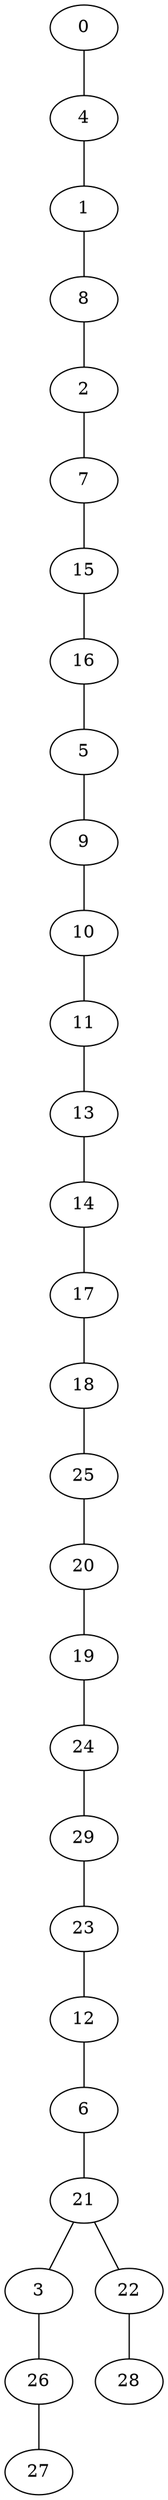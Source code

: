graph G {
  0;
  4;
  1;
  8;
  2;
  7;
  15;
  16;
  5;
  9;
  10;
  11;
  13;
  14;
  17;
  18;
  25;
  20;
  19;
  24;
  29;
  23;
  12;
  6;
  21;
  3;
  26;
  27;
  22;
  28;
   0 -- 4;
   4 -- 1;
   1 -- 8;
   8 -- 2;
   2 -- 7;
   7 -- 15;
   15 -- 16;
   16 -- 5;
   5 -- 9;
   9 -- 10;
   10 -- 11;
   11 -- 13;
   13 -- 14;
   14 -- 17;
   17 -- 18;
   18 -- 25;
   25 -- 20;
   20 -- 19;
   19 -- 24;
   24 -- 29;
   29 -- 23;
   23 -- 12;
   12 -- 6;
   6 -- 21;
   21 -- 3;
   3 -- 26;
   26 -- 27;
   21 -- 22;
   22 -- 28;
}
